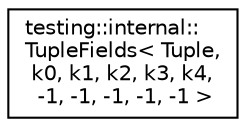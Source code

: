 digraph "Graphical Class Hierarchy"
{
  edge [fontname="Helvetica",fontsize="10",labelfontname="Helvetica",labelfontsize="10"];
  node [fontname="Helvetica",fontsize="10",shape=record];
  rankdir="LR";
  Node0 [label="testing::internal::\lTupleFields\< Tuple,\l k0, k1, k2, k3, k4,\l -1, -1, -1, -1, -1 \>",height=0.2,width=0.4,color="black", fillcolor="white", style="filled",URL="$classtesting_1_1internal_1_1TupleFields_3_01Tuple_00_01k0_00_01k1_00_01k2_00_01k3_00_01k4_00_01-111caa1fee55a41736499c292bb1a612.html"];
}
